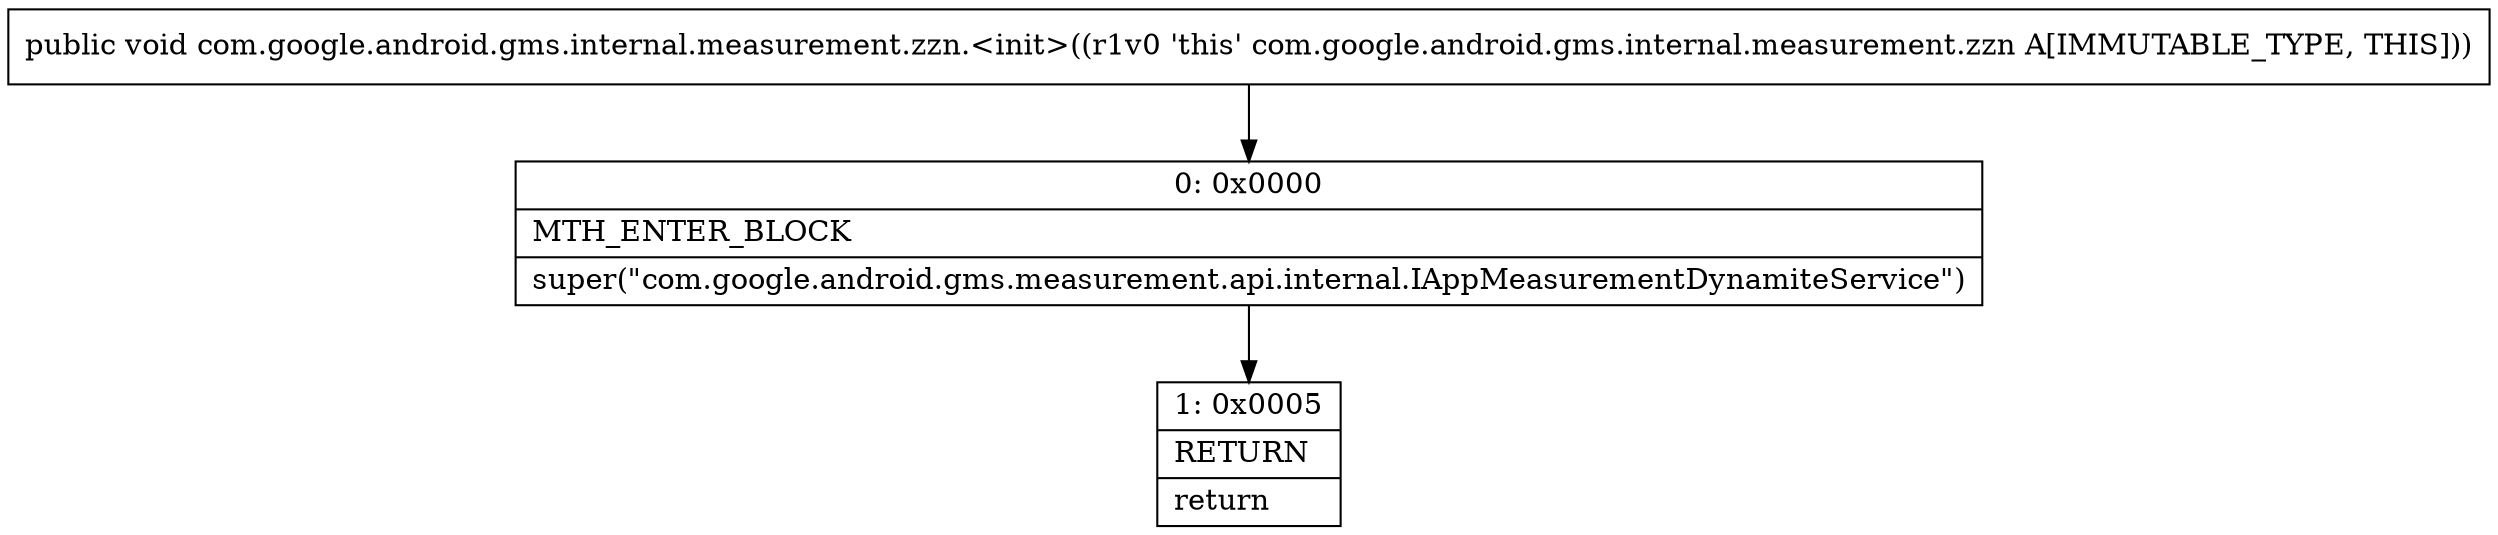 digraph "CFG forcom.google.android.gms.internal.measurement.zzn.\<init\>()V" {
Node_0 [shape=record,label="{0\:\ 0x0000|MTH_ENTER_BLOCK\l|super(\"com.google.android.gms.measurement.api.internal.IAppMeasurementDynamiteService\")\l}"];
Node_1 [shape=record,label="{1\:\ 0x0005|RETURN\l|return\l}"];
MethodNode[shape=record,label="{public void com.google.android.gms.internal.measurement.zzn.\<init\>((r1v0 'this' com.google.android.gms.internal.measurement.zzn A[IMMUTABLE_TYPE, THIS])) }"];
MethodNode -> Node_0;
Node_0 -> Node_1;
}

